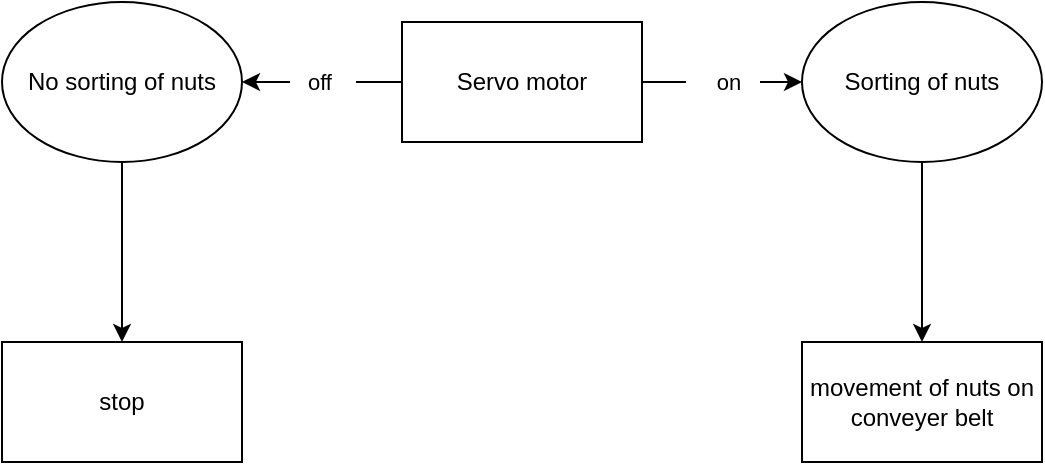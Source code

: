 <mxfile version="14.5.8" type="device"><diagram id="zo1HxXCUvbgdeJNJYtus" name="Page-1"><mxGraphModel dx="1038" dy="580" grid="1" gridSize="10" guides="1" tooltips="1" connect="1" arrows="1" fold="1" page="1" pageScale="1" pageWidth="827" pageHeight="1169" math="0" shadow="0"><root><mxCell id="0"/><mxCell id="1" parent="0"/><mxCell id="bEzFxNEEmJ9jCwcPJMkp-3" value="&amp;nbsp; &amp;nbsp; &amp;nbsp;on&amp;nbsp; &amp;nbsp;" style="edgeStyle=orthogonalEdgeStyle;rounded=0;orthogonalLoop=1;jettySize=auto;html=1;" parent="1" source="bEzFxNEEmJ9jCwcPJMkp-1" target="bEzFxNEEmJ9jCwcPJMkp-2" edge="1"><mxGeometry relative="1" as="geometry"/></mxCell><mxCell id="bEzFxNEEmJ9jCwcPJMkp-5" value="&amp;nbsp; &amp;nbsp;off&amp;nbsp; &amp;nbsp;&amp;nbsp;" style="edgeStyle=orthogonalEdgeStyle;rounded=0;orthogonalLoop=1;jettySize=auto;html=1;" parent="1" source="bEzFxNEEmJ9jCwcPJMkp-1" target="bEzFxNEEmJ9jCwcPJMkp-4" edge="1"><mxGeometry relative="1" as="geometry"/></mxCell><mxCell id="bEzFxNEEmJ9jCwcPJMkp-1" value="Servo motor" style="whiteSpace=wrap;html=1;" parent="1" vertex="1"><mxGeometry x="310" y="30" width="120" height="60" as="geometry"/></mxCell><mxCell id="bEzFxNEEmJ9jCwcPJMkp-7" value="" style="edgeStyle=orthogonalEdgeStyle;rounded=0;orthogonalLoop=1;jettySize=auto;html=1;" parent="1" source="bEzFxNEEmJ9jCwcPJMkp-2" target="bEzFxNEEmJ9jCwcPJMkp-6" edge="1"><mxGeometry relative="1" as="geometry"/></mxCell><mxCell id="bEzFxNEEmJ9jCwcPJMkp-2" value="Sorting of nuts" style="ellipse;whiteSpace=wrap;html=1;" parent="1" vertex="1"><mxGeometry x="510" y="20" width="120" height="80" as="geometry"/></mxCell><mxCell id="bEzFxNEEmJ9jCwcPJMkp-9" value="" style="edgeStyle=orthogonalEdgeStyle;rounded=0;orthogonalLoop=1;jettySize=auto;html=1;" parent="1" source="bEzFxNEEmJ9jCwcPJMkp-4" target="bEzFxNEEmJ9jCwcPJMkp-8" edge="1"><mxGeometry relative="1" as="geometry"/></mxCell><mxCell id="bEzFxNEEmJ9jCwcPJMkp-4" value="No sorting of nuts" style="ellipse;whiteSpace=wrap;html=1;" parent="1" vertex="1"><mxGeometry x="110" y="20" width="120" height="80" as="geometry"/></mxCell><mxCell id="bEzFxNEEmJ9jCwcPJMkp-6" value="movement of nuts on conveyer belt" style="whiteSpace=wrap;html=1;" parent="1" vertex="1"><mxGeometry x="510" y="190" width="120" height="60" as="geometry"/></mxCell><mxCell id="bEzFxNEEmJ9jCwcPJMkp-8" value="stop" style="whiteSpace=wrap;html=1;" parent="1" vertex="1"><mxGeometry x="110" y="190" width="120" height="60" as="geometry"/></mxCell></root></mxGraphModel></diagram></mxfile>